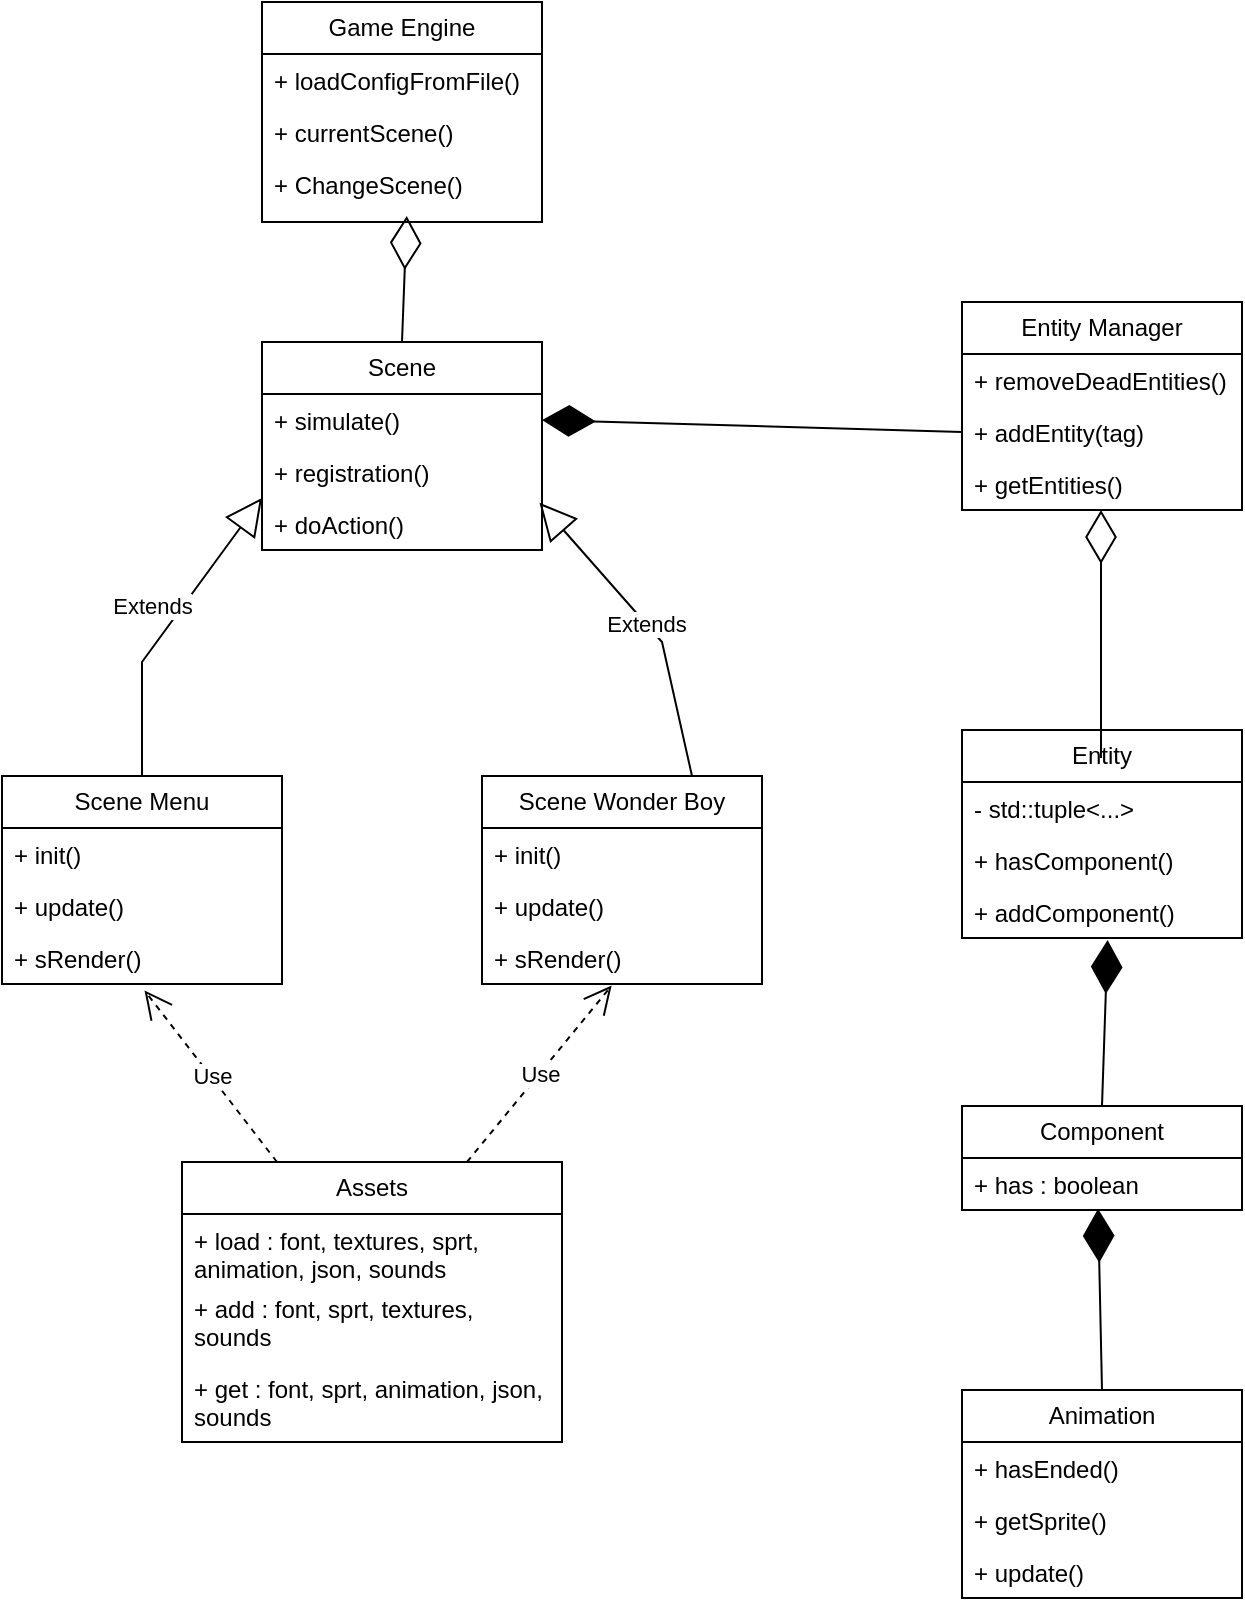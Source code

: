 <mxfile version="23.1.5" type="device">
  <diagram name="Page-1" id="g6TimcJ2edSlQLgmcy7a">
    <mxGraphModel dx="1036" dy="606" grid="1" gridSize="10" guides="1" tooltips="1" connect="1" arrows="1" fold="1" page="1" pageScale="1" pageWidth="827" pageHeight="1169" math="0" shadow="0">
      <root>
        <mxCell id="0" />
        <mxCell id="1" parent="0" />
        <mxCell id="2OpMqG1em15rq4eEiWq3-1" value="Component" style="swimlane;fontStyle=0;childLayout=stackLayout;horizontal=1;startSize=26;fillColor=none;horizontalStack=0;resizeParent=1;resizeParentMax=0;resizeLast=0;collapsible=1;marginBottom=0;whiteSpace=wrap;html=1;" vertex="1" parent="1">
          <mxGeometry x="640" y="872" width="140" height="52" as="geometry" />
        </mxCell>
        <mxCell id="2OpMqG1em15rq4eEiWq3-2" value="+ has : boolean" style="text;strokeColor=none;fillColor=none;align=left;verticalAlign=top;spacingLeft=4;spacingRight=4;overflow=hidden;rotatable=0;points=[[0,0.5],[1,0.5]];portConstraint=eastwest;whiteSpace=wrap;html=1;" vertex="1" parent="2OpMqG1em15rq4eEiWq3-1">
          <mxGeometry y="26" width="140" height="26" as="geometry" />
        </mxCell>
        <mxCell id="2OpMqG1em15rq4eEiWq3-5" value="Entity" style="swimlane;fontStyle=0;childLayout=stackLayout;horizontal=1;startSize=26;fillColor=none;horizontalStack=0;resizeParent=1;resizeParentMax=0;resizeLast=0;collapsible=1;marginBottom=0;whiteSpace=wrap;html=1;" vertex="1" parent="1">
          <mxGeometry x="640" y="684" width="140" height="104" as="geometry" />
        </mxCell>
        <mxCell id="2OpMqG1em15rq4eEiWq3-6" value="- std::tuple&amp;lt;...&amp;gt;" style="text;strokeColor=none;fillColor=none;align=left;verticalAlign=top;spacingLeft=4;spacingRight=4;overflow=hidden;rotatable=0;points=[[0,0.5],[1,0.5]];portConstraint=eastwest;whiteSpace=wrap;html=1;" vertex="1" parent="2OpMqG1em15rq4eEiWq3-5">
          <mxGeometry y="26" width="140" height="26" as="geometry" />
        </mxCell>
        <mxCell id="2OpMqG1em15rq4eEiWq3-7" value="+ hasComponent()" style="text;strokeColor=none;fillColor=none;align=left;verticalAlign=top;spacingLeft=4;spacingRight=4;overflow=hidden;rotatable=0;points=[[0,0.5],[1,0.5]];portConstraint=eastwest;whiteSpace=wrap;html=1;" vertex="1" parent="2OpMqG1em15rq4eEiWq3-5">
          <mxGeometry y="52" width="140" height="26" as="geometry" />
        </mxCell>
        <mxCell id="2OpMqG1em15rq4eEiWq3-8" value="+ addComponent()" style="text;strokeColor=none;fillColor=none;align=left;verticalAlign=top;spacingLeft=4;spacingRight=4;overflow=hidden;rotatable=0;points=[[0,0.5],[1,0.5]];portConstraint=eastwest;whiteSpace=wrap;html=1;" vertex="1" parent="2OpMqG1em15rq4eEiWq3-5">
          <mxGeometry y="78" width="140" height="26" as="geometry" />
        </mxCell>
        <mxCell id="2OpMqG1em15rq4eEiWq3-9" value="Entity Manager" style="swimlane;fontStyle=0;childLayout=stackLayout;horizontal=1;startSize=26;fillColor=none;horizontalStack=0;resizeParent=1;resizeParentMax=0;resizeLast=0;collapsible=1;marginBottom=0;whiteSpace=wrap;html=1;" vertex="1" parent="1">
          <mxGeometry x="640" y="470" width="140" height="104" as="geometry" />
        </mxCell>
        <mxCell id="2OpMqG1em15rq4eEiWq3-10" value="+ removeDeadEntities()" style="text;strokeColor=none;fillColor=none;align=left;verticalAlign=top;spacingLeft=4;spacingRight=4;overflow=hidden;rotatable=0;points=[[0,0.5],[1,0.5]];portConstraint=eastwest;whiteSpace=wrap;html=1;" vertex="1" parent="2OpMqG1em15rq4eEiWq3-9">
          <mxGeometry y="26" width="140" height="26" as="geometry" />
        </mxCell>
        <mxCell id="2OpMqG1em15rq4eEiWq3-11" value="+ addEntity(tag)" style="text;strokeColor=none;fillColor=none;align=left;verticalAlign=top;spacingLeft=4;spacingRight=4;overflow=hidden;rotatable=0;points=[[0,0.5],[1,0.5]];portConstraint=eastwest;whiteSpace=wrap;html=1;" vertex="1" parent="2OpMqG1em15rq4eEiWq3-9">
          <mxGeometry y="52" width="140" height="26" as="geometry" />
        </mxCell>
        <mxCell id="2OpMqG1em15rq4eEiWq3-60" value="" style="endArrow=diamondThin;endFill=0;endSize=24;html=1;rounded=0;exitX=0.5;exitY=0;exitDx=0;exitDy=0;" edge="1" parent="2OpMqG1em15rq4eEiWq3-9">
          <mxGeometry width="160" relative="1" as="geometry">
            <mxPoint x="69.5" y="228" as="sourcePoint" />
            <mxPoint x="69.5" y="104" as="targetPoint" />
          </mxGeometry>
        </mxCell>
        <mxCell id="2OpMqG1em15rq4eEiWq3-12" value="+ getEntities()" style="text;strokeColor=none;fillColor=none;align=left;verticalAlign=top;spacingLeft=4;spacingRight=4;overflow=hidden;rotatable=0;points=[[0,0.5],[1,0.5]];portConstraint=eastwest;whiteSpace=wrap;html=1;" vertex="1" parent="2OpMqG1em15rq4eEiWq3-9">
          <mxGeometry y="78" width="140" height="26" as="geometry" />
        </mxCell>
        <mxCell id="2OpMqG1em15rq4eEiWq3-13" value="Game Engine" style="swimlane;fontStyle=0;childLayout=stackLayout;horizontal=1;startSize=26;fillColor=none;horizontalStack=0;resizeParent=1;resizeParentMax=0;resizeLast=0;collapsible=1;marginBottom=0;whiteSpace=wrap;html=1;" vertex="1" parent="1">
          <mxGeometry x="290" y="320" width="140" height="110" as="geometry" />
        </mxCell>
        <mxCell id="2OpMqG1em15rq4eEiWq3-14" value="+ loadConfigFromFile()" style="text;strokeColor=none;fillColor=none;align=left;verticalAlign=top;spacingLeft=4;spacingRight=4;overflow=hidden;rotatable=0;points=[[0,0.5],[1,0.5]];portConstraint=eastwest;whiteSpace=wrap;html=1;" vertex="1" parent="2OpMqG1em15rq4eEiWq3-13">
          <mxGeometry y="26" width="140" height="26" as="geometry" />
        </mxCell>
        <mxCell id="2OpMqG1em15rq4eEiWq3-15" value="+ currentScene()" style="text;strokeColor=none;fillColor=none;align=left;verticalAlign=top;spacingLeft=4;spacingRight=4;overflow=hidden;rotatable=0;points=[[0,0.5],[1,0.5]];portConstraint=eastwest;whiteSpace=wrap;html=1;" vertex="1" parent="2OpMqG1em15rq4eEiWq3-13">
          <mxGeometry y="52" width="140" height="26" as="geometry" />
        </mxCell>
        <mxCell id="2OpMqG1em15rq4eEiWq3-16" value="+ ChangeScene()" style="text;strokeColor=none;fillColor=none;align=left;verticalAlign=top;spacingLeft=4;spacingRight=4;overflow=hidden;rotatable=0;points=[[0,0.5],[1,0.5]];portConstraint=eastwest;whiteSpace=wrap;html=1;" vertex="1" parent="2OpMqG1em15rq4eEiWq3-13">
          <mxGeometry y="78" width="140" height="32" as="geometry" />
        </mxCell>
        <mxCell id="2OpMqG1em15rq4eEiWq3-17" value="Assets" style="swimlane;fontStyle=0;childLayout=stackLayout;horizontal=1;startSize=26;fillColor=none;horizontalStack=0;resizeParent=1;resizeParentMax=0;resizeLast=0;collapsible=1;marginBottom=0;whiteSpace=wrap;html=1;" vertex="1" parent="1">
          <mxGeometry x="250" y="900" width="190" height="140" as="geometry" />
        </mxCell>
        <mxCell id="2OpMqG1em15rq4eEiWq3-18" value="+ load : font, textures, sprt, animation, json, sounds" style="text;strokeColor=none;fillColor=none;align=left;verticalAlign=top;spacingLeft=4;spacingRight=4;overflow=hidden;rotatable=0;points=[[0,0.5],[1,0.5]];portConstraint=eastwest;whiteSpace=wrap;html=1;" vertex="1" parent="2OpMqG1em15rq4eEiWq3-17">
          <mxGeometry y="26" width="190" height="34" as="geometry" />
        </mxCell>
        <mxCell id="2OpMqG1em15rq4eEiWq3-19" value="+ add : font, sprt, textures, sounds" style="text;strokeColor=none;fillColor=none;align=left;verticalAlign=top;spacingLeft=4;spacingRight=4;overflow=hidden;rotatable=0;points=[[0,0.5],[1,0.5]];portConstraint=eastwest;whiteSpace=wrap;html=1;" vertex="1" parent="2OpMqG1em15rq4eEiWq3-17">
          <mxGeometry y="60" width="190" height="40" as="geometry" />
        </mxCell>
        <mxCell id="2OpMqG1em15rq4eEiWq3-20" value="+ get : font, sprt, animation, json, sounds" style="text;strokeColor=none;fillColor=none;align=left;verticalAlign=top;spacingLeft=4;spacingRight=4;overflow=hidden;rotatable=0;points=[[0,0.5],[1,0.5]];portConstraint=eastwest;whiteSpace=wrap;html=1;" vertex="1" parent="2OpMqG1em15rq4eEiWq3-17">
          <mxGeometry y="100" width="190" height="40" as="geometry" />
        </mxCell>
        <mxCell id="2OpMqG1em15rq4eEiWq3-21" value="Animation" style="swimlane;fontStyle=0;childLayout=stackLayout;horizontal=1;startSize=26;fillColor=none;horizontalStack=0;resizeParent=1;resizeParentMax=0;resizeLast=0;collapsible=1;marginBottom=0;whiteSpace=wrap;html=1;" vertex="1" parent="1">
          <mxGeometry x="640" y="1014" width="140" height="104" as="geometry" />
        </mxCell>
        <mxCell id="2OpMqG1em15rq4eEiWq3-22" value="+ hasEnded()" style="text;strokeColor=none;fillColor=none;align=left;verticalAlign=top;spacingLeft=4;spacingRight=4;overflow=hidden;rotatable=0;points=[[0,0.5],[1,0.5]];portConstraint=eastwest;whiteSpace=wrap;html=1;" vertex="1" parent="2OpMqG1em15rq4eEiWq3-21">
          <mxGeometry y="26" width="140" height="26" as="geometry" />
        </mxCell>
        <mxCell id="2OpMqG1em15rq4eEiWq3-23" value="+ getSprite()" style="text;strokeColor=none;fillColor=none;align=left;verticalAlign=top;spacingLeft=4;spacingRight=4;overflow=hidden;rotatable=0;points=[[0,0.5],[1,0.5]];portConstraint=eastwest;whiteSpace=wrap;html=1;" vertex="1" parent="2OpMqG1em15rq4eEiWq3-21">
          <mxGeometry y="52" width="140" height="26" as="geometry" />
        </mxCell>
        <mxCell id="2OpMqG1em15rq4eEiWq3-24" value="+ update()" style="text;strokeColor=none;fillColor=none;align=left;verticalAlign=top;spacingLeft=4;spacingRight=4;overflow=hidden;rotatable=0;points=[[0,0.5],[1,0.5]];portConstraint=eastwest;whiteSpace=wrap;html=1;" vertex="1" parent="2OpMqG1em15rq4eEiWq3-21">
          <mxGeometry y="78" width="140" height="26" as="geometry" />
        </mxCell>
        <mxCell id="2OpMqG1em15rq4eEiWq3-25" value="Scene" style="swimlane;fontStyle=0;childLayout=stackLayout;horizontal=1;startSize=26;fillColor=none;horizontalStack=0;resizeParent=1;resizeParentMax=0;resizeLast=0;collapsible=1;marginBottom=0;whiteSpace=wrap;html=1;" vertex="1" parent="1">
          <mxGeometry x="290" y="490" width="140" height="104" as="geometry" />
        </mxCell>
        <mxCell id="2OpMqG1em15rq4eEiWq3-26" value="+ simulate()" style="text;strokeColor=none;fillColor=none;align=left;verticalAlign=top;spacingLeft=4;spacingRight=4;overflow=hidden;rotatable=0;points=[[0,0.5],[1,0.5]];portConstraint=eastwest;whiteSpace=wrap;html=1;" vertex="1" parent="2OpMqG1em15rq4eEiWq3-25">
          <mxGeometry y="26" width="140" height="26" as="geometry" />
        </mxCell>
        <mxCell id="2OpMqG1em15rq4eEiWq3-27" value="+ registration()" style="text;strokeColor=none;fillColor=none;align=left;verticalAlign=top;spacingLeft=4;spacingRight=4;overflow=hidden;rotatable=0;points=[[0,0.5],[1,0.5]];portConstraint=eastwest;whiteSpace=wrap;html=1;" vertex="1" parent="2OpMqG1em15rq4eEiWq3-25">
          <mxGeometry y="52" width="140" height="26" as="geometry" />
        </mxCell>
        <mxCell id="2OpMqG1em15rq4eEiWq3-28" value="+ doAction()" style="text;strokeColor=none;fillColor=none;align=left;verticalAlign=top;spacingLeft=4;spacingRight=4;overflow=hidden;rotatable=0;points=[[0,0.5],[1,0.5]];portConstraint=eastwest;whiteSpace=wrap;html=1;" vertex="1" parent="2OpMqG1em15rq4eEiWq3-25">
          <mxGeometry y="78" width="140" height="26" as="geometry" />
        </mxCell>
        <mxCell id="2OpMqG1em15rq4eEiWq3-29" value="Scene Menu" style="swimlane;fontStyle=0;childLayout=stackLayout;horizontal=1;startSize=26;fillColor=none;horizontalStack=0;resizeParent=1;resizeParentMax=0;resizeLast=0;collapsible=1;marginBottom=0;whiteSpace=wrap;html=1;" vertex="1" parent="1">
          <mxGeometry x="160" y="707" width="140" height="104" as="geometry" />
        </mxCell>
        <mxCell id="2OpMqG1em15rq4eEiWq3-30" value="+ init()&lt;span style=&quot;white-space: pre;&quot;&gt;&#x9;&lt;/span&gt;" style="text;strokeColor=none;fillColor=none;align=left;verticalAlign=top;spacingLeft=4;spacingRight=4;overflow=hidden;rotatable=0;points=[[0,0.5],[1,0.5]];portConstraint=eastwest;whiteSpace=wrap;html=1;" vertex="1" parent="2OpMqG1em15rq4eEiWq3-29">
          <mxGeometry y="26" width="140" height="26" as="geometry" />
        </mxCell>
        <mxCell id="2OpMqG1em15rq4eEiWq3-31" value="+ update()" style="text;strokeColor=none;fillColor=none;align=left;verticalAlign=top;spacingLeft=4;spacingRight=4;overflow=hidden;rotatable=0;points=[[0,0.5],[1,0.5]];portConstraint=eastwest;whiteSpace=wrap;html=1;" vertex="1" parent="2OpMqG1em15rq4eEiWq3-29">
          <mxGeometry y="52" width="140" height="26" as="geometry" />
        </mxCell>
        <mxCell id="2OpMqG1em15rq4eEiWq3-32" value="+ sRender()" style="text;strokeColor=none;fillColor=none;align=left;verticalAlign=top;spacingLeft=4;spacingRight=4;overflow=hidden;rotatable=0;points=[[0,0.5],[1,0.5]];portConstraint=eastwest;whiteSpace=wrap;html=1;" vertex="1" parent="2OpMqG1em15rq4eEiWq3-29">
          <mxGeometry y="78" width="140" height="26" as="geometry" />
        </mxCell>
        <mxCell id="2OpMqG1em15rq4eEiWq3-33" value="Scene Wonder Boy" style="swimlane;fontStyle=0;childLayout=stackLayout;horizontal=1;startSize=26;fillColor=none;horizontalStack=0;resizeParent=1;resizeParentMax=0;resizeLast=0;collapsible=1;marginBottom=0;whiteSpace=wrap;html=1;" vertex="1" parent="1">
          <mxGeometry x="400" y="707" width="140" height="104" as="geometry" />
        </mxCell>
        <mxCell id="2OpMqG1em15rq4eEiWq3-34" value="+ init()" style="text;strokeColor=none;fillColor=none;align=left;verticalAlign=top;spacingLeft=4;spacingRight=4;overflow=hidden;rotatable=0;points=[[0,0.5],[1,0.5]];portConstraint=eastwest;whiteSpace=wrap;html=1;" vertex="1" parent="2OpMqG1em15rq4eEiWq3-33">
          <mxGeometry y="26" width="140" height="26" as="geometry" />
        </mxCell>
        <mxCell id="2OpMqG1em15rq4eEiWq3-35" value="+ update()" style="text;strokeColor=none;fillColor=none;align=left;verticalAlign=top;spacingLeft=4;spacingRight=4;overflow=hidden;rotatable=0;points=[[0,0.5],[1,0.5]];portConstraint=eastwest;whiteSpace=wrap;html=1;" vertex="1" parent="2OpMqG1em15rq4eEiWq3-33">
          <mxGeometry y="52" width="140" height="26" as="geometry" />
        </mxCell>
        <mxCell id="2OpMqG1em15rq4eEiWq3-36" value="+ sRender()" style="text;strokeColor=none;fillColor=none;align=left;verticalAlign=top;spacingLeft=4;spacingRight=4;overflow=hidden;rotatable=0;points=[[0,0.5],[1,0.5]];portConstraint=eastwest;whiteSpace=wrap;html=1;" vertex="1" parent="2OpMqG1em15rq4eEiWq3-33">
          <mxGeometry y="78" width="140" height="26" as="geometry" />
        </mxCell>
        <mxCell id="2OpMqG1em15rq4eEiWq3-58" value="" style="endArrow=diamondThin;endFill=1;endSize=24;html=1;rounded=0;entryX=0.486;entryY=0.977;entryDx=0;entryDy=0;entryPerimeter=0;exitX=0.5;exitY=0;exitDx=0;exitDy=0;" edge="1" parent="1" source="2OpMqG1em15rq4eEiWq3-21" target="2OpMqG1em15rq4eEiWq3-2">
          <mxGeometry width="160" relative="1" as="geometry">
            <mxPoint x="670" y="974" as="sourcePoint" />
            <mxPoint x="830" y="974" as="targetPoint" />
          </mxGeometry>
        </mxCell>
        <mxCell id="2OpMqG1em15rq4eEiWq3-59" value="" style="endArrow=diamondThin;endFill=1;endSize=24;html=1;rounded=0;entryX=0.52;entryY=1.038;entryDx=0;entryDy=0;entryPerimeter=0;exitX=0.5;exitY=0;exitDx=0;exitDy=0;" edge="1" parent="1" source="2OpMqG1em15rq4eEiWq3-1" target="2OpMqG1em15rq4eEiWq3-8">
          <mxGeometry width="160" relative="1" as="geometry">
            <mxPoint x="520" y="844" as="sourcePoint" />
            <mxPoint x="680" y="844" as="targetPoint" />
          </mxGeometry>
        </mxCell>
        <mxCell id="2OpMqG1em15rq4eEiWq3-61" value="" style="endArrow=diamondThin;endFill=0;endSize=24;html=1;rounded=0;exitX=0.5;exitY=0;exitDx=0;exitDy=0;entryX=0.517;entryY=0.906;entryDx=0;entryDy=0;entryPerimeter=0;" edge="1" parent="1" source="2OpMqG1em15rq4eEiWq3-25" target="2OpMqG1em15rq4eEiWq3-16">
          <mxGeometry width="160" relative="1" as="geometry">
            <mxPoint x="170" y="490" as="sourcePoint" />
            <mxPoint x="350" y="433" as="targetPoint" />
          </mxGeometry>
        </mxCell>
        <mxCell id="2OpMqG1em15rq4eEiWq3-62" value="Extends" style="endArrow=block;endSize=16;endFill=0;html=1;rounded=0;entryX=0;entryY=0.75;entryDx=0;entryDy=0;exitX=0.5;exitY=0;exitDx=0;exitDy=0;" edge="1" parent="1" source="2OpMqG1em15rq4eEiWq3-29" target="2OpMqG1em15rq4eEiWq3-25">
          <mxGeometry x="0.041" y="13" width="160" relative="1" as="geometry">
            <mxPoint x="100" y="670" as="sourcePoint" />
            <mxPoint x="270" y="630" as="targetPoint" />
            <Array as="points">
              <mxPoint x="230" y="650" />
            </Array>
            <mxPoint as="offset" />
          </mxGeometry>
        </mxCell>
        <mxCell id="2OpMqG1em15rq4eEiWq3-63" value="Extends" style="endArrow=block;endSize=16;endFill=0;html=1;rounded=0;exitX=0.75;exitY=0;exitDx=0;exitDy=0;entryX=0.991;entryY=0.092;entryDx=0;entryDy=0;entryPerimeter=0;" edge="1" parent="1" source="2OpMqG1em15rq4eEiWq3-33" target="2OpMqG1em15rq4eEiWq3-28">
          <mxGeometry width="160" relative="1" as="geometry">
            <mxPoint x="460" y="650" as="sourcePoint" />
            <mxPoint x="620" y="650" as="targetPoint" />
            <Array as="points">
              <mxPoint x="490" y="640" />
            </Array>
          </mxGeometry>
        </mxCell>
        <mxCell id="2OpMqG1em15rq4eEiWq3-65" value="Use" style="endArrow=open;endSize=12;dashed=1;html=1;rounded=0;entryX=0.509;entryY=1.123;entryDx=0;entryDy=0;entryPerimeter=0;exitX=0.25;exitY=0;exitDx=0;exitDy=0;" edge="1" parent="1" source="2OpMqG1em15rq4eEiWq3-17" target="2OpMqG1em15rq4eEiWq3-32">
          <mxGeometry width="160" relative="1" as="geometry">
            <mxPoint x="40" y="890" as="sourcePoint" />
            <mxPoint x="200" y="890" as="targetPoint" />
          </mxGeometry>
        </mxCell>
        <mxCell id="2OpMqG1em15rq4eEiWq3-66" value="Use" style="endArrow=open;endSize=12;dashed=1;html=1;rounded=0;exitX=0.75;exitY=0;exitDx=0;exitDy=0;entryX=0.463;entryY=1.031;entryDx=0;entryDy=0;entryPerimeter=0;" edge="1" parent="1" source="2OpMqG1em15rq4eEiWq3-17" target="2OpMqG1em15rq4eEiWq3-36">
          <mxGeometry width="160" relative="1" as="geometry">
            <mxPoint x="480" y="900" as="sourcePoint" />
            <mxPoint x="640" y="900" as="targetPoint" />
          </mxGeometry>
        </mxCell>
        <mxCell id="2OpMqG1em15rq4eEiWq3-69" value="" style="endArrow=diamondThin;endFill=1;endSize=24;html=1;rounded=0;entryX=1;entryY=0.5;entryDx=0;entryDy=0;exitX=0;exitY=0.5;exitDx=0;exitDy=0;" edge="1" parent="1" source="2OpMqG1em15rq4eEiWq3-11" target="2OpMqG1em15rq4eEiWq3-26">
          <mxGeometry width="160" relative="1" as="geometry">
            <mxPoint x="410" y="490" as="sourcePoint" />
            <mxPoint x="570" y="490" as="targetPoint" />
          </mxGeometry>
        </mxCell>
      </root>
    </mxGraphModel>
  </diagram>
</mxfile>
